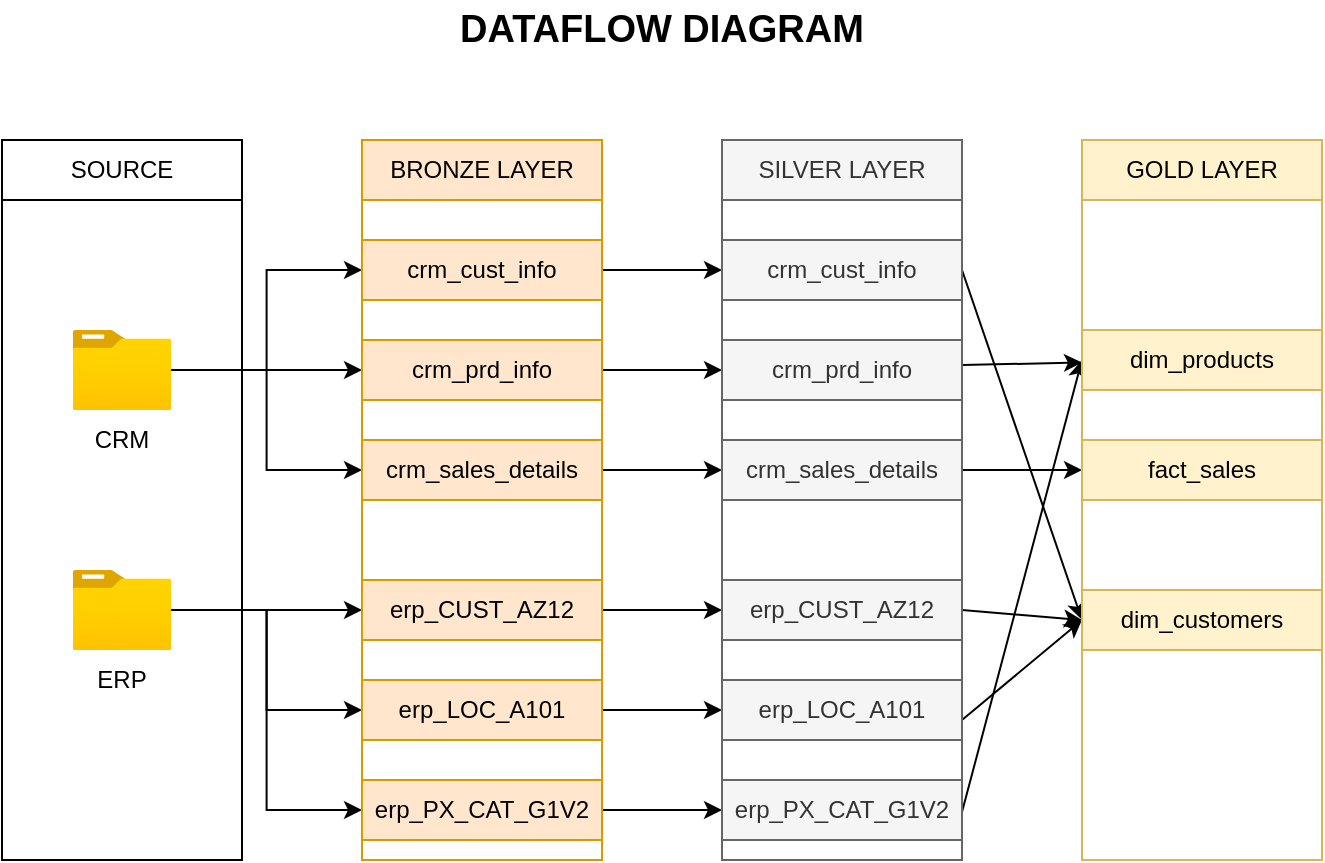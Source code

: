 <mxfile version="28.0.6">
  <diagram name="Página-1" id="gC2YgjTZQoi5BcWQ7U3I">
    <mxGraphModel dx="1042" dy="626" grid="1" gridSize="10" guides="1" tooltips="1" connect="1" arrows="1" fold="1" page="1" pageScale="1" pageWidth="827" pageHeight="1169" math="0" shadow="0">
      <root>
        <mxCell id="0" />
        <mxCell id="1" parent="0" />
        <mxCell id="6e_b5aNafFZ8YGueI4aX-1" value="" style="rounded=0;whiteSpace=wrap;html=1;fillColor=none;" vertex="1" parent="1">
          <mxGeometry x="100" y="160" width="120" height="330" as="geometry" />
        </mxCell>
        <mxCell id="6e_b5aNafFZ8YGueI4aX-2" value="SOURCE" style="text;html=1;align=center;verticalAlign=middle;whiteSpace=wrap;rounded=0;fillColor=default;strokeColor=default;" vertex="1" parent="1">
          <mxGeometry x="100" y="130" width="120" height="30" as="geometry" />
        </mxCell>
        <mxCell id="6e_b5aNafFZ8YGueI4aX-3" value="" style="rounded=0;whiteSpace=wrap;html=1;fillColor=none;strokeColor=#d79b00;" vertex="1" parent="1">
          <mxGeometry x="280" y="160" width="120" height="330" as="geometry" />
        </mxCell>
        <mxCell id="6e_b5aNafFZ8YGueI4aX-4" value="BRONZE LAYER" style="text;html=1;align=center;verticalAlign=middle;whiteSpace=wrap;rounded=0;fillColor=#ffe6cc;strokeColor=#d79b00;" vertex="1" parent="1">
          <mxGeometry x="280" y="130" width="120" height="30" as="geometry" />
        </mxCell>
        <mxCell id="6e_b5aNafFZ8YGueI4aX-52" style="rounded=0;orthogonalLoop=1;jettySize=auto;html=1;exitX=1;exitY=0.667;exitDx=0;exitDy=0;exitPerimeter=0;entryX=0;entryY=0.5;entryDx=0;entryDy=0;" edge="1" parent="1" source="6e_b5aNafFZ8YGueI4aX-37" target="6e_b5aNafFZ8YGueI4aX-45">
          <mxGeometry relative="1" as="geometry" />
        </mxCell>
        <mxCell id="6e_b5aNafFZ8YGueI4aX-53" style="rounded=0;orthogonalLoop=1;jettySize=auto;html=1;exitX=1;exitY=0.25;exitDx=0;exitDy=0;" edge="1" parent="1" source="6e_b5aNafFZ8YGueI4aX-5" target="6e_b5aNafFZ8YGueI4aX-46">
          <mxGeometry relative="1" as="geometry" />
        </mxCell>
        <mxCell id="6e_b5aNafFZ8YGueI4aX-5" value="" style="rounded=0;whiteSpace=wrap;html=1;fillColor=none;strokeColor=#666666;fontColor=#333333;" vertex="1" parent="1">
          <mxGeometry x="460" y="160" width="120" height="330" as="geometry" />
        </mxCell>
        <mxCell id="6e_b5aNafFZ8YGueI4aX-6" value="SILVER LAYER" style="text;html=1;align=center;verticalAlign=middle;whiteSpace=wrap;rounded=0;fillColor=#f5f5f5;fontColor=#333333;strokeColor=#666666;" vertex="1" parent="1">
          <mxGeometry x="460" y="130" width="120" height="30" as="geometry" />
        </mxCell>
        <mxCell id="6e_b5aNafFZ8YGueI4aX-7" value="" style="rounded=0;whiteSpace=wrap;html=1;fillColor=none;strokeColor=#d6b656;" vertex="1" parent="1">
          <mxGeometry x="640" y="160" width="120" height="330" as="geometry" />
        </mxCell>
        <mxCell id="6e_b5aNafFZ8YGueI4aX-8" value="GOLD LAYER" style="text;html=1;align=center;verticalAlign=middle;whiteSpace=wrap;rounded=0;fillColor=#fff2cc;strokeColor=#d6b656;" vertex="1" parent="1">
          <mxGeometry x="640" y="130" width="120" height="30" as="geometry" />
        </mxCell>
        <mxCell id="6e_b5aNafFZ8YGueI4aX-19" style="edgeStyle=orthogonalEdgeStyle;rounded=0;orthogonalLoop=1;jettySize=auto;html=1;entryX=0;entryY=0.5;entryDx=0;entryDy=0;" edge="1" parent="1" source="6e_b5aNafFZ8YGueI4aX-9" target="6e_b5aNafFZ8YGueI4aX-13">
          <mxGeometry relative="1" as="geometry" />
        </mxCell>
        <mxCell id="6e_b5aNafFZ8YGueI4aX-20" style="edgeStyle=orthogonalEdgeStyle;rounded=0;orthogonalLoop=1;jettySize=auto;html=1;entryX=0;entryY=0.5;entryDx=0;entryDy=0;" edge="1" parent="1" source="6e_b5aNafFZ8YGueI4aX-9" target="6e_b5aNafFZ8YGueI4aX-14">
          <mxGeometry relative="1" as="geometry" />
        </mxCell>
        <mxCell id="6e_b5aNafFZ8YGueI4aX-21" style="edgeStyle=orthogonalEdgeStyle;rounded=0;orthogonalLoop=1;jettySize=auto;html=1;entryX=0;entryY=0.5;entryDx=0;entryDy=0;" edge="1" parent="1" source="6e_b5aNafFZ8YGueI4aX-9" target="6e_b5aNafFZ8YGueI4aX-15">
          <mxGeometry relative="1" as="geometry" />
        </mxCell>
        <mxCell id="6e_b5aNafFZ8YGueI4aX-9" value="" style="image;aspect=fixed;html=1;points=[];align=center;fontSize=12;image=img/lib/azure2/general/Folder_Blank.svg;" vertex="1" parent="1">
          <mxGeometry x="135.35" y="225" width="49.29" height="40" as="geometry" />
        </mxCell>
        <mxCell id="6e_b5aNafFZ8YGueI4aX-22" style="edgeStyle=orthogonalEdgeStyle;rounded=0;orthogonalLoop=1;jettySize=auto;html=1;entryX=0;entryY=0.5;entryDx=0;entryDy=0;" edge="1" parent="1" source="6e_b5aNafFZ8YGueI4aX-10" target="6e_b5aNafFZ8YGueI4aX-16">
          <mxGeometry relative="1" as="geometry" />
        </mxCell>
        <mxCell id="6e_b5aNafFZ8YGueI4aX-23" style="edgeStyle=orthogonalEdgeStyle;rounded=0;orthogonalLoop=1;jettySize=auto;html=1;entryX=0;entryY=0.5;entryDx=0;entryDy=0;" edge="1" parent="1" source="6e_b5aNafFZ8YGueI4aX-10" target="6e_b5aNafFZ8YGueI4aX-17">
          <mxGeometry relative="1" as="geometry" />
        </mxCell>
        <mxCell id="6e_b5aNafFZ8YGueI4aX-24" style="edgeStyle=orthogonalEdgeStyle;rounded=0;orthogonalLoop=1;jettySize=auto;html=1;entryX=0;entryY=0.5;entryDx=0;entryDy=0;" edge="1" parent="1" source="6e_b5aNafFZ8YGueI4aX-10" target="6e_b5aNafFZ8YGueI4aX-18">
          <mxGeometry relative="1" as="geometry" />
        </mxCell>
        <mxCell id="6e_b5aNafFZ8YGueI4aX-10" value="" style="image;aspect=fixed;html=1;points=[];align=center;fontSize=12;image=img/lib/azure2/general/Folder_Blank.svg;" vertex="1" parent="1">
          <mxGeometry x="135.35" y="345" width="49.29" height="40" as="geometry" />
        </mxCell>
        <mxCell id="6e_b5aNafFZ8YGueI4aX-11" value="CRM" style="text;html=1;align=center;verticalAlign=middle;whiteSpace=wrap;rounded=0;" vertex="1" parent="1">
          <mxGeometry x="99.99" y="265" width="120" height="30" as="geometry" />
        </mxCell>
        <mxCell id="6e_b5aNafFZ8YGueI4aX-12" value="ERP" style="text;html=1;align=center;verticalAlign=middle;whiteSpace=wrap;rounded=0;" vertex="1" parent="1">
          <mxGeometry x="100" y="385" width="120" height="30" as="geometry" />
        </mxCell>
        <mxCell id="6e_b5aNafFZ8YGueI4aX-39" style="edgeStyle=orthogonalEdgeStyle;rounded=0;orthogonalLoop=1;jettySize=auto;html=1;entryX=0;entryY=0.5;entryDx=0;entryDy=0;" edge="1" parent="1" source="6e_b5aNafFZ8YGueI4aX-13" target="6e_b5aNafFZ8YGueI4aX-33">
          <mxGeometry relative="1" as="geometry" />
        </mxCell>
        <mxCell id="6e_b5aNafFZ8YGueI4aX-13" value="crm_cust_info" style="text;html=1;align=center;verticalAlign=middle;whiteSpace=wrap;rounded=0;fillColor=#ffe6cc;strokeColor=#d79b00;" vertex="1" parent="1">
          <mxGeometry x="280" y="180" width="120" height="30" as="geometry" />
        </mxCell>
        <mxCell id="6e_b5aNafFZ8YGueI4aX-40" style="edgeStyle=orthogonalEdgeStyle;rounded=0;orthogonalLoop=1;jettySize=auto;html=1;" edge="1" parent="1" source="6e_b5aNafFZ8YGueI4aX-14" target="6e_b5aNafFZ8YGueI4aX-34">
          <mxGeometry relative="1" as="geometry" />
        </mxCell>
        <mxCell id="6e_b5aNafFZ8YGueI4aX-14" value="crm_prd_info" style="text;html=1;align=center;verticalAlign=middle;whiteSpace=wrap;rounded=0;fillColor=#ffe6cc;strokeColor=#d79b00;" vertex="1" parent="1">
          <mxGeometry x="280" y="230" width="120" height="30" as="geometry" />
        </mxCell>
        <mxCell id="6e_b5aNafFZ8YGueI4aX-41" style="edgeStyle=orthogonalEdgeStyle;rounded=0;orthogonalLoop=1;jettySize=auto;html=1;" edge="1" parent="1" source="6e_b5aNafFZ8YGueI4aX-15" target="6e_b5aNafFZ8YGueI4aX-35">
          <mxGeometry relative="1" as="geometry" />
        </mxCell>
        <mxCell id="6e_b5aNafFZ8YGueI4aX-15" value="crm_sales_details" style="text;html=1;align=center;verticalAlign=middle;whiteSpace=wrap;rounded=0;fillColor=#ffe6cc;strokeColor=#d79b00;" vertex="1" parent="1">
          <mxGeometry x="280" y="280" width="120" height="30" as="geometry" />
        </mxCell>
        <mxCell id="6e_b5aNafFZ8YGueI4aX-42" style="edgeStyle=orthogonalEdgeStyle;rounded=0;orthogonalLoop=1;jettySize=auto;html=1;" edge="1" parent="1" source="6e_b5aNafFZ8YGueI4aX-16" target="6e_b5aNafFZ8YGueI4aX-36">
          <mxGeometry relative="1" as="geometry" />
        </mxCell>
        <mxCell id="6e_b5aNafFZ8YGueI4aX-16" value="erp_CUST_AZ12" style="text;html=1;align=center;verticalAlign=middle;whiteSpace=wrap;rounded=0;fillColor=#ffe6cc;strokeColor=#d79b00;" vertex="1" parent="1">
          <mxGeometry x="280" y="350" width="120" height="30" as="geometry" />
        </mxCell>
        <mxCell id="6e_b5aNafFZ8YGueI4aX-43" style="edgeStyle=orthogonalEdgeStyle;rounded=0;orthogonalLoop=1;jettySize=auto;html=1;entryX=0;entryY=0.5;entryDx=0;entryDy=0;" edge="1" parent="1" source="6e_b5aNafFZ8YGueI4aX-17" target="6e_b5aNafFZ8YGueI4aX-37">
          <mxGeometry relative="1" as="geometry" />
        </mxCell>
        <mxCell id="6e_b5aNafFZ8YGueI4aX-17" value="erp_LOC_A101" style="text;html=1;align=center;verticalAlign=middle;whiteSpace=wrap;rounded=0;fillColor=#ffe6cc;strokeColor=#d79b00;" vertex="1" parent="1">
          <mxGeometry x="280" y="400" width="120" height="30" as="geometry" />
        </mxCell>
        <mxCell id="6e_b5aNafFZ8YGueI4aX-44" style="edgeStyle=orthogonalEdgeStyle;rounded=0;orthogonalLoop=1;jettySize=auto;html=1;" edge="1" parent="1" source="6e_b5aNafFZ8YGueI4aX-18" target="6e_b5aNafFZ8YGueI4aX-38">
          <mxGeometry relative="1" as="geometry" />
        </mxCell>
        <mxCell id="6e_b5aNafFZ8YGueI4aX-18" value="erp_PX_CAT_G1V2" style="text;html=1;align=center;verticalAlign=middle;whiteSpace=wrap;rounded=0;fillColor=#ffe6cc;strokeColor=#d79b00;" vertex="1" parent="1">
          <mxGeometry x="280" y="450" width="120" height="30" as="geometry" />
        </mxCell>
        <mxCell id="6e_b5aNafFZ8YGueI4aX-31" value="DATAFLOW DIAGRAM" style="text;html=1;align=center;verticalAlign=middle;whiteSpace=wrap;rounded=0;fontSize=19;fontStyle=1" vertex="1" parent="1">
          <mxGeometry x="290" y="60" width="280" height="30" as="geometry" />
        </mxCell>
        <mxCell id="6e_b5aNafFZ8YGueI4aX-49" style="rounded=0;orthogonalLoop=1;jettySize=auto;html=1;entryX=0;entryY=0.5;entryDx=0;entryDy=0;exitX=1;exitY=0.5;exitDx=0;exitDy=0;" edge="1" parent="1" source="6e_b5aNafFZ8YGueI4aX-33" target="6e_b5aNafFZ8YGueI4aX-45">
          <mxGeometry relative="1" as="geometry" />
        </mxCell>
        <mxCell id="6e_b5aNafFZ8YGueI4aX-33" value="crm_cust_info" style="text;html=1;align=center;verticalAlign=middle;whiteSpace=wrap;rounded=0;fillColor=#f5f5f5;strokeColor=#666666;fontColor=#333333;" vertex="1" parent="1">
          <mxGeometry x="460" y="180" width="120" height="30" as="geometry" />
        </mxCell>
        <mxCell id="6e_b5aNafFZ8YGueI4aX-34" value="crm_prd_info" style="text;html=1;align=center;verticalAlign=middle;whiteSpace=wrap;rounded=0;fillColor=#f5f5f5;strokeColor=#666666;fontColor=#333333;" vertex="1" parent="1">
          <mxGeometry x="460" y="230" width="120" height="30" as="geometry" />
        </mxCell>
        <mxCell id="6e_b5aNafFZ8YGueI4aX-48" style="rounded=0;orthogonalLoop=1;jettySize=auto;html=1;exitX=1;exitY=0.5;exitDx=0;exitDy=0;entryX=0;entryY=0.5;entryDx=0;entryDy=0;" edge="1" parent="1" source="6e_b5aNafFZ8YGueI4aX-35" target="6e_b5aNafFZ8YGueI4aX-47">
          <mxGeometry relative="1" as="geometry" />
        </mxCell>
        <mxCell id="6e_b5aNafFZ8YGueI4aX-35" value="crm_sales_details" style="text;html=1;align=center;verticalAlign=middle;whiteSpace=wrap;rounded=0;fillColor=#f5f5f5;strokeColor=#666666;fontColor=#333333;" vertex="1" parent="1">
          <mxGeometry x="460" y="280" width="120" height="30" as="geometry" />
        </mxCell>
        <mxCell id="6e_b5aNafFZ8YGueI4aX-50" style="rounded=0;orthogonalLoop=1;jettySize=auto;html=1;entryX=0;entryY=0.5;entryDx=0;entryDy=0;exitX=1;exitY=0.5;exitDx=0;exitDy=0;" edge="1" parent="1" source="6e_b5aNafFZ8YGueI4aX-36" target="6e_b5aNafFZ8YGueI4aX-45">
          <mxGeometry relative="1" as="geometry" />
        </mxCell>
        <mxCell id="6e_b5aNafFZ8YGueI4aX-36" value="erp_CUST_AZ12" style="text;html=1;align=center;verticalAlign=middle;whiteSpace=wrap;rounded=0;fillColor=#f5f5f5;strokeColor=#666666;fontColor=#333333;" vertex="1" parent="1">
          <mxGeometry x="460" y="350" width="120" height="30" as="geometry" />
        </mxCell>
        <mxCell id="6e_b5aNafFZ8YGueI4aX-37" value="erp_LOC_A101" style="text;html=1;align=center;verticalAlign=middle;whiteSpace=wrap;rounded=0;fillColor=#f5f5f5;strokeColor=#666666;fontColor=#333333;" vertex="1" parent="1">
          <mxGeometry x="460" y="400" width="120" height="30" as="geometry" />
        </mxCell>
        <mxCell id="6e_b5aNafFZ8YGueI4aX-51" style="rounded=0;orthogonalLoop=1;jettySize=auto;html=1;entryX=0;entryY=0.5;entryDx=0;entryDy=0;" edge="1" parent="1" target="6e_b5aNafFZ8YGueI4aX-46">
          <mxGeometry relative="1" as="geometry">
            <mxPoint x="580" y="466" as="sourcePoint" />
          </mxGeometry>
        </mxCell>
        <mxCell id="6e_b5aNafFZ8YGueI4aX-38" value="erp_PX_CAT_G1V2" style="text;html=1;align=center;verticalAlign=middle;whiteSpace=wrap;rounded=0;fillColor=#f5f5f5;strokeColor=#666666;fontColor=#333333;" vertex="1" parent="1">
          <mxGeometry x="460" y="450" width="120" height="30" as="geometry" />
        </mxCell>
        <mxCell id="6e_b5aNafFZ8YGueI4aX-45" value="dim_customers" style="text;html=1;align=center;verticalAlign=middle;whiteSpace=wrap;rounded=0;fillColor=#fff2cc;strokeColor=#d6b656;" vertex="1" parent="1">
          <mxGeometry x="640" y="355" width="120" height="30" as="geometry" />
        </mxCell>
        <mxCell id="6e_b5aNafFZ8YGueI4aX-46" value="dim_products" style="text;html=1;align=center;verticalAlign=middle;whiteSpace=wrap;rounded=0;fillColor=#fff2cc;strokeColor=#d6b656;" vertex="1" parent="1">
          <mxGeometry x="640" y="225" width="120" height="30" as="geometry" />
        </mxCell>
        <mxCell id="6e_b5aNafFZ8YGueI4aX-47" value="fact_sales" style="text;html=1;align=center;verticalAlign=middle;whiteSpace=wrap;rounded=0;fillColor=#fff2cc;strokeColor=#d6b656;" vertex="1" parent="1">
          <mxGeometry x="640" y="280" width="120" height="30" as="geometry" />
        </mxCell>
      </root>
    </mxGraphModel>
  </diagram>
</mxfile>
